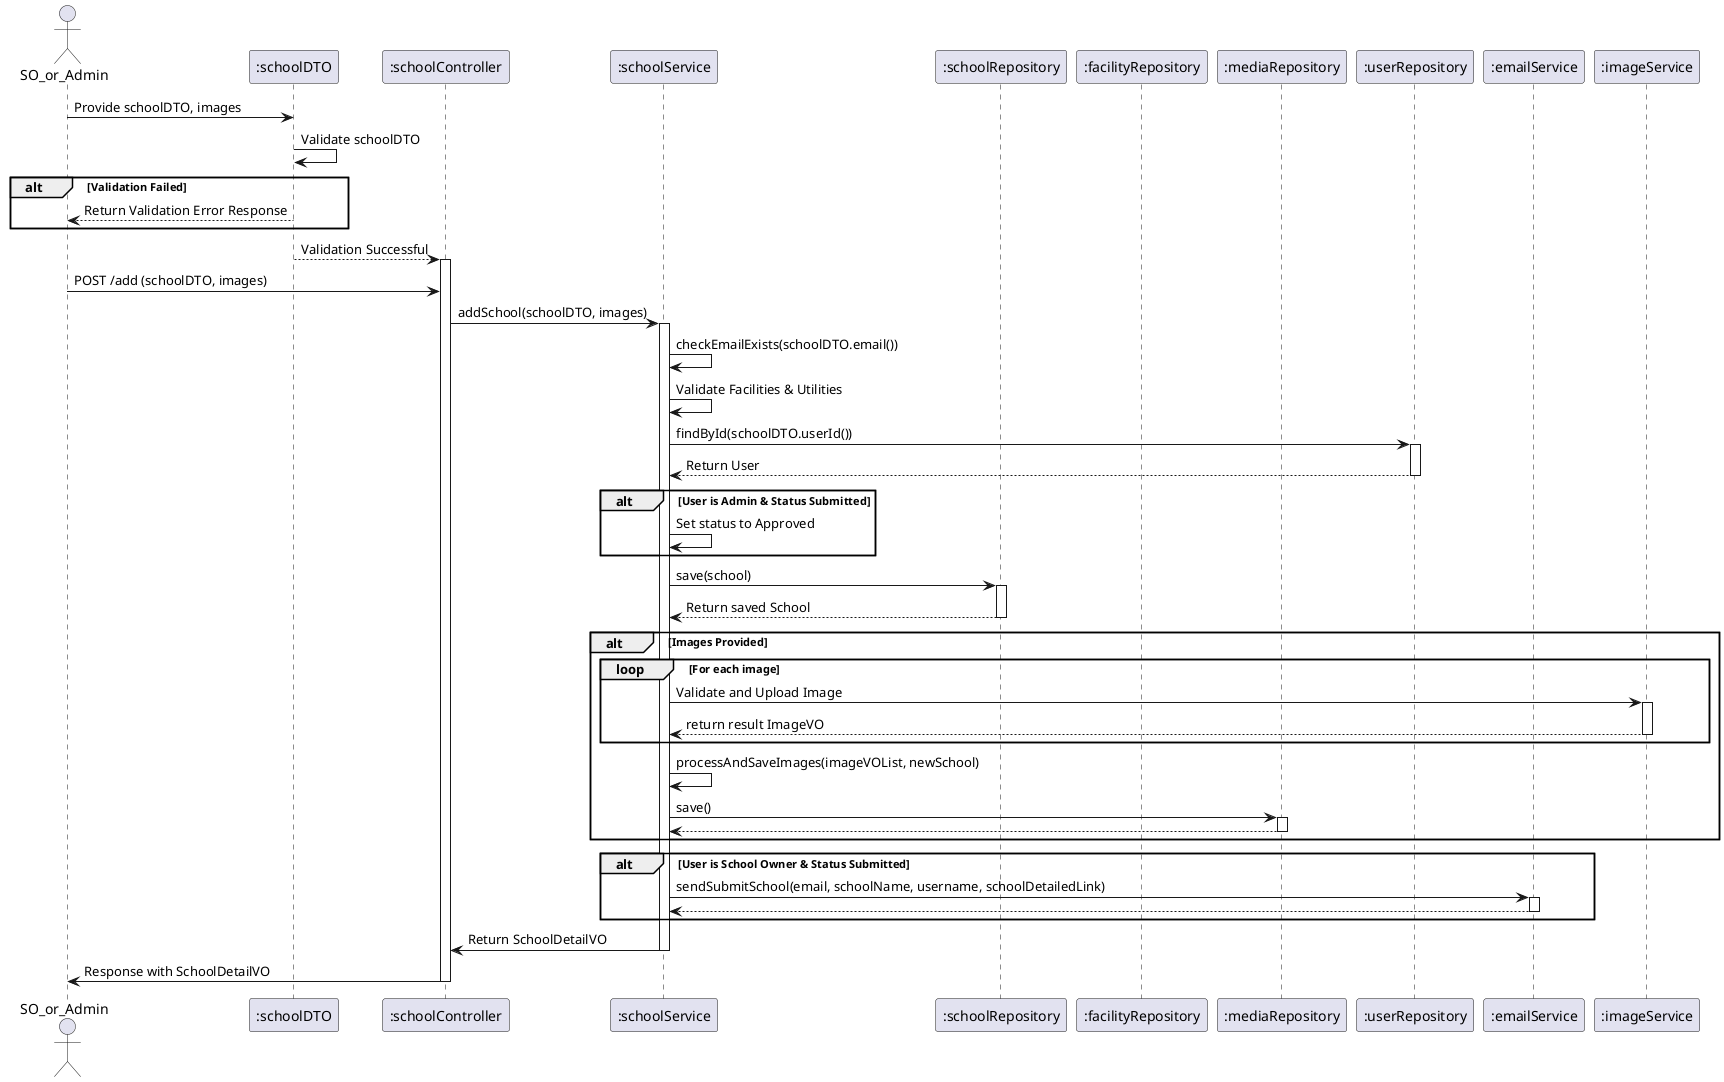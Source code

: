 @startuml

!define ENTITY #ffcc00

actor SO_or_Admin
participant ":schoolDTO" as D
participant ":schoolController" as C
participant ":schoolService" as S
participant ":schoolRepository" as R
participant ":facilityRepository" as F
participant ":mediaRepository" as U
participant ":userRepository" as UR
participant ":emailService" as E
participant ":imageService" as I

SO_or_Admin -> D: Provide schoolDTO, images
D -> D: Validate schoolDTO

alt Validation Failed
    D --> SO_or_Admin: Return Validation Error Response
end

D --> C: Validation Successful
activate C
SO_or_Admin -> C: POST /add (schoolDTO, images)
C -> S: addSchool(schoolDTO, images)

activate S
S -> S: checkEmailExists(schoolDTO.email())
S -> S: Validate Facilities & Utilities
S -> UR: findById(schoolDTO.userId())
activate UR
UR --> S: Return User
deactivate UR

alt User is Admin & Status Submitted
    S -> S: Set status to Approved
end

S -> R: save(school)
activate R
R --> S: Return saved School

deactivate R

alt Images Provided
    loop For each image
        S -> I: Validate and Upload Image
        activate I
        I --> S: return result ImageVO
    deactivate I
    end
    S -> S: processAndSaveImages(imageVOList, newSchool)
    S -> U: save()
    activate U
    U --> S:
    deactivate U
end

alt User is School Owner & Status Submitted
    S -> E: sendSubmitSchool(email, schoolName, username, schoolDetailedLink)
    activate E
    E --> S
    deactivate E
end

S -> C: Return SchoolDetailVO
deactivate S

C -> SO_or_Admin: Response with SchoolDetailVO

deactivate C

@enduml
